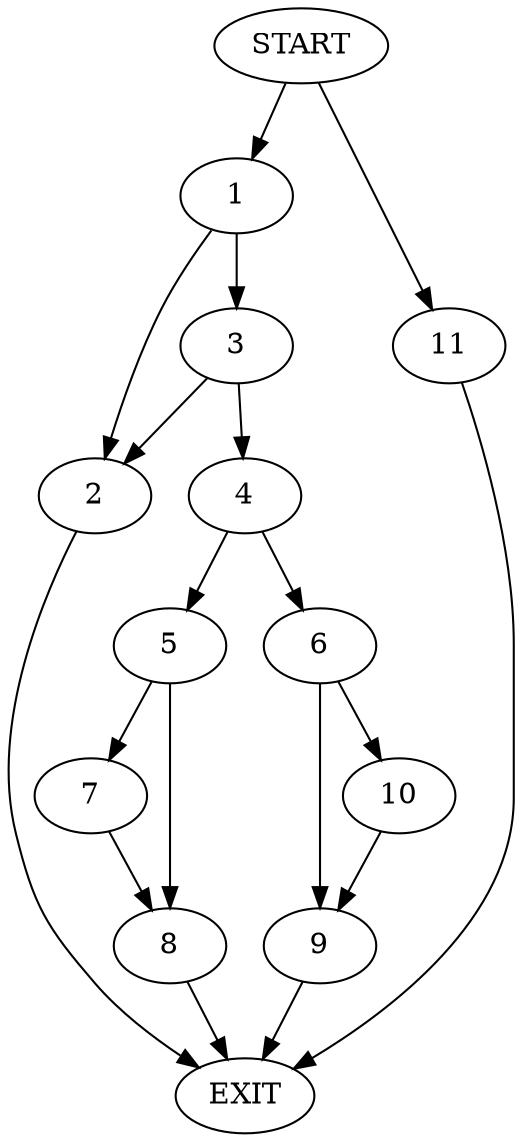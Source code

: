 digraph {
0 [label="START"]
12 [label="EXIT"]
0 -> 1
1 -> 2
1 -> 3
2 -> 12
3 -> 4
3 -> 2
4 -> 5
4 -> 6
5 -> 7
5 -> 8
6 -> 9
6 -> 10
7 -> 8
8 -> 12
9 -> 12
10 -> 9
0 -> 11
11 -> 12
}
